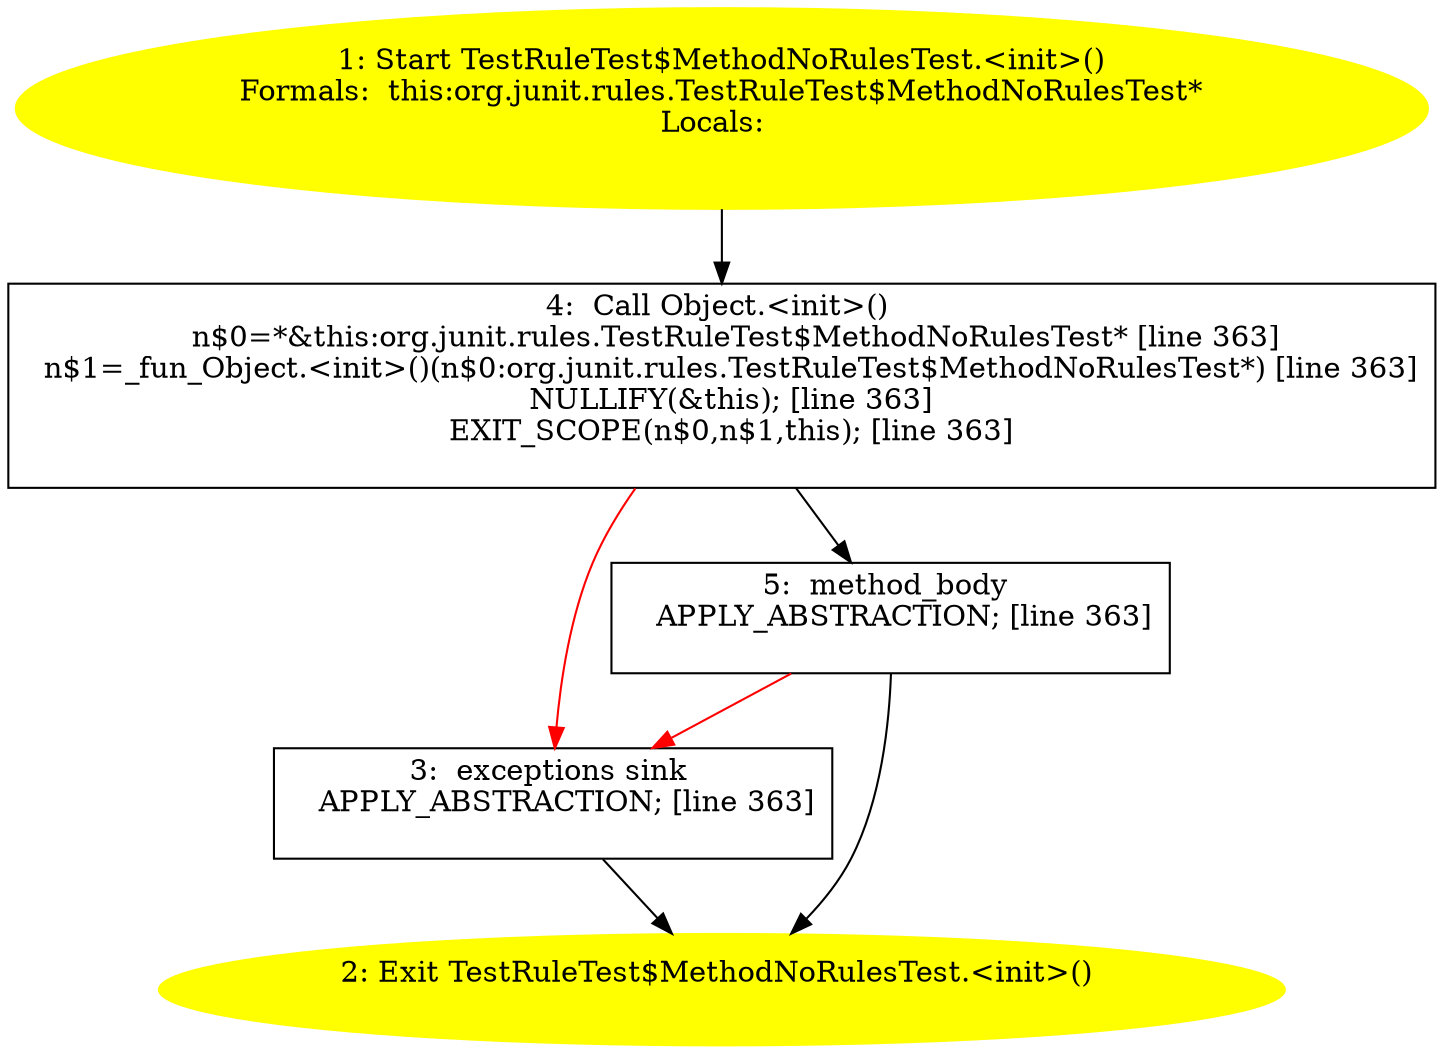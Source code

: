/* @generated */
digraph cfg {
"org.junit.rules.TestRuleTest$MethodNoRulesTest.<init>().3c4141d39bcb494a824f5d83eacf239a_1" [label="1: Start TestRuleTest$MethodNoRulesTest.<init>()\nFormals:  this:org.junit.rules.TestRuleTest$MethodNoRulesTest*\nLocals:  \n  " color=yellow style=filled]
	

	 "org.junit.rules.TestRuleTest$MethodNoRulesTest.<init>().3c4141d39bcb494a824f5d83eacf239a_1" -> "org.junit.rules.TestRuleTest$MethodNoRulesTest.<init>().3c4141d39bcb494a824f5d83eacf239a_4" ;
"org.junit.rules.TestRuleTest$MethodNoRulesTest.<init>().3c4141d39bcb494a824f5d83eacf239a_2" [label="2: Exit TestRuleTest$MethodNoRulesTest.<init>() \n  " color=yellow style=filled]
	

"org.junit.rules.TestRuleTest$MethodNoRulesTest.<init>().3c4141d39bcb494a824f5d83eacf239a_3" [label="3:  exceptions sink \n   APPLY_ABSTRACTION; [line 363]\n " shape="box"]
	

	 "org.junit.rules.TestRuleTest$MethodNoRulesTest.<init>().3c4141d39bcb494a824f5d83eacf239a_3" -> "org.junit.rules.TestRuleTest$MethodNoRulesTest.<init>().3c4141d39bcb494a824f5d83eacf239a_2" ;
"org.junit.rules.TestRuleTest$MethodNoRulesTest.<init>().3c4141d39bcb494a824f5d83eacf239a_4" [label="4:  Call Object.<init>() \n   n$0=*&this:org.junit.rules.TestRuleTest$MethodNoRulesTest* [line 363]\n  n$1=_fun_Object.<init>()(n$0:org.junit.rules.TestRuleTest$MethodNoRulesTest*) [line 363]\n  NULLIFY(&this); [line 363]\n  EXIT_SCOPE(n$0,n$1,this); [line 363]\n " shape="box"]
	

	 "org.junit.rules.TestRuleTest$MethodNoRulesTest.<init>().3c4141d39bcb494a824f5d83eacf239a_4" -> "org.junit.rules.TestRuleTest$MethodNoRulesTest.<init>().3c4141d39bcb494a824f5d83eacf239a_5" ;
	 "org.junit.rules.TestRuleTest$MethodNoRulesTest.<init>().3c4141d39bcb494a824f5d83eacf239a_4" -> "org.junit.rules.TestRuleTest$MethodNoRulesTest.<init>().3c4141d39bcb494a824f5d83eacf239a_3" [color="red" ];
"org.junit.rules.TestRuleTest$MethodNoRulesTest.<init>().3c4141d39bcb494a824f5d83eacf239a_5" [label="5:  method_body \n   APPLY_ABSTRACTION; [line 363]\n " shape="box"]
	

	 "org.junit.rules.TestRuleTest$MethodNoRulesTest.<init>().3c4141d39bcb494a824f5d83eacf239a_5" -> "org.junit.rules.TestRuleTest$MethodNoRulesTest.<init>().3c4141d39bcb494a824f5d83eacf239a_2" ;
	 "org.junit.rules.TestRuleTest$MethodNoRulesTest.<init>().3c4141d39bcb494a824f5d83eacf239a_5" -> "org.junit.rules.TestRuleTest$MethodNoRulesTest.<init>().3c4141d39bcb494a824f5d83eacf239a_3" [color="red" ];
}

